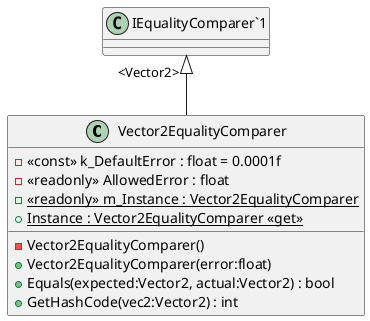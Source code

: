 @startuml
class Vector2EqualityComparer {
    - <<const>> k_DefaultError : float = 0.0001f
    - <<readonly>> AllowedError : float
    - {static} <<readonly>> m_Instance : Vector2EqualityComparer
    + {static} Instance : Vector2EqualityComparer <<get>>
    - Vector2EqualityComparer()
    + Vector2EqualityComparer(error:float)
    + Equals(expected:Vector2, actual:Vector2) : bool
    + GetHashCode(vec2:Vector2) : int
}
"IEqualityComparer`1" "<Vector2>" <|-- Vector2EqualityComparer
@enduml

